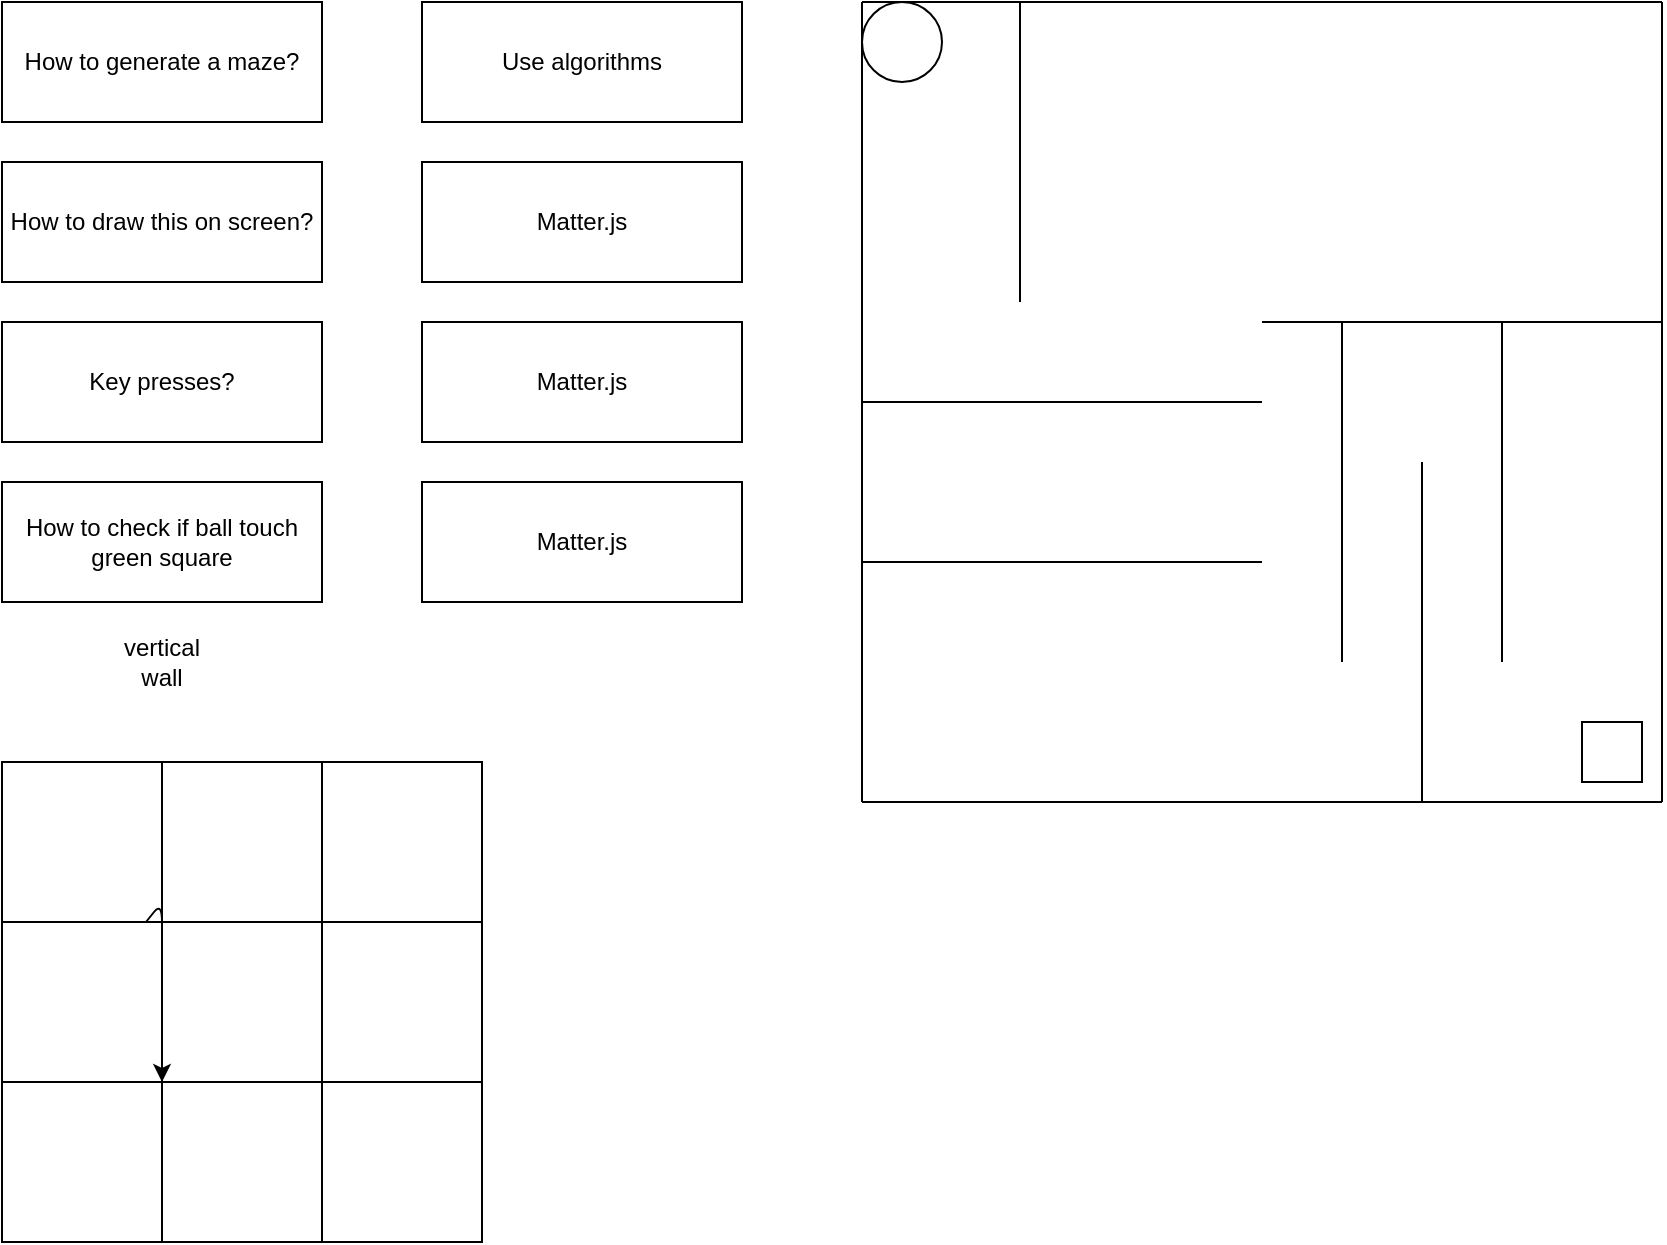 <mxfile version="13.6.5">
    <diagram id="zrhrkljangfNkkpOYkKW" name="Page-1">
        <mxGraphModel dx="414" dy="800" grid="1" gridSize="10" guides="1" tooltips="1" connect="1" arrows="1" fold="1" page="1" pageScale="1" pageWidth="827" pageHeight="1169" math="0" shadow="0">
            <root>
                <mxCell id="0"/>
                <mxCell id="1" parent="0"/>
                <mxCell id="6TNs5IJt0WAqAV3ZFJb_-1" value="Matter.js" style="rounded=0;whiteSpace=wrap;html=1;" parent="1" vertex="1">
                    <mxGeometry x="250" y="100" width="160" height="60" as="geometry"/>
                </mxCell>
                <mxCell id="6TNs5IJt0WAqAV3ZFJb_-2" value="How to generate a maze?" style="rounded=0;whiteSpace=wrap;html=1;" parent="1" vertex="1">
                    <mxGeometry x="40" y="20" width="160" height="60" as="geometry"/>
                </mxCell>
                <mxCell id="6TNs5IJt0WAqAV3ZFJb_-3" value="Use algorithms" style="rounded=0;whiteSpace=wrap;html=1;" parent="1" vertex="1">
                    <mxGeometry x="250" y="20" width="160" height="60" as="geometry"/>
                </mxCell>
                <mxCell id="6TNs5IJt0WAqAV3ZFJb_-4" value="How to draw this on screen?" style="rounded=0;whiteSpace=wrap;html=1;" parent="1" vertex="1">
                    <mxGeometry x="40" y="100" width="160" height="60" as="geometry"/>
                </mxCell>
                <mxCell id="6TNs5IJt0WAqAV3ZFJb_-5" value="Key presses?" style="rounded=0;whiteSpace=wrap;html=1;" parent="1" vertex="1">
                    <mxGeometry x="40" y="180" width="160" height="60" as="geometry"/>
                </mxCell>
                <mxCell id="6TNs5IJt0WAqAV3ZFJb_-6" value="How to check if ball touch green square" style="rounded=0;whiteSpace=wrap;html=1;" parent="1" vertex="1">
                    <mxGeometry x="40" y="260" width="160" height="60" as="geometry"/>
                </mxCell>
                <mxCell id="6TNs5IJt0WAqAV3ZFJb_-7" value="Matter.js" style="rounded=0;whiteSpace=wrap;html=1;" parent="1" vertex="1">
                    <mxGeometry x="250" y="180" width="160" height="60" as="geometry"/>
                </mxCell>
                <mxCell id="6TNs5IJt0WAqAV3ZFJb_-8" value="Matter.js" style="rounded=0;whiteSpace=wrap;html=1;" parent="1" vertex="1">
                    <mxGeometry x="250" y="260" width="160" height="60" as="geometry"/>
                </mxCell>
                <mxCell id="6TNs5IJt0WAqAV3ZFJb_-9" value="" style="endArrow=none;html=1;" parent="1" edge="1">
                    <mxGeometry width="50" height="50" relative="1" as="geometry">
                        <mxPoint x="470" y="420" as="sourcePoint"/>
                        <mxPoint x="470" y="20" as="targetPoint"/>
                        <Array as="points"/>
                    </mxGeometry>
                </mxCell>
                <mxCell id="6TNs5IJt0WAqAV3ZFJb_-10" value="" style="endArrow=none;html=1;" parent="1" edge="1">
                    <mxGeometry width="50" height="50" relative="1" as="geometry">
                        <mxPoint x="470" y="420" as="sourcePoint"/>
                        <mxPoint x="870" y="420" as="targetPoint"/>
                        <Array as="points"/>
                    </mxGeometry>
                </mxCell>
                <mxCell id="6TNs5IJt0WAqAV3ZFJb_-11" value="" style="endArrow=none;html=1;" parent="1" edge="1">
                    <mxGeometry width="50" height="50" relative="1" as="geometry">
                        <mxPoint x="870" y="420" as="sourcePoint"/>
                        <mxPoint x="870" y="20" as="targetPoint"/>
                        <Array as="points"/>
                    </mxGeometry>
                </mxCell>
                <mxCell id="6TNs5IJt0WAqAV3ZFJb_-12" value="" style="endArrow=none;html=1;" parent="1" edge="1">
                    <mxGeometry width="50" height="50" relative="1" as="geometry">
                        <mxPoint x="470" y="20" as="sourcePoint"/>
                        <mxPoint x="870" y="20" as="targetPoint"/>
                        <Array as="points"/>
                    </mxGeometry>
                </mxCell>
                <mxCell id="6TNs5IJt0WAqAV3ZFJb_-13" value="" style="ellipse;whiteSpace=wrap;html=1;aspect=fixed;" parent="1" vertex="1">
                    <mxGeometry x="470" y="20" width="40" height="40" as="geometry"/>
                </mxCell>
                <mxCell id="6TNs5IJt0WAqAV3ZFJb_-14" value="" style="whiteSpace=wrap;html=1;aspect=fixed;" parent="1" vertex="1">
                    <mxGeometry x="830" y="380" width="30" height="30" as="geometry"/>
                </mxCell>
                <mxCell id="6TNs5IJt0WAqAV3ZFJb_-15" value="" style="endArrow=none;html=1;" parent="1" edge="1">
                    <mxGeometry width="50" height="50" relative="1" as="geometry">
                        <mxPoint x="790" y="350" as="sourcePoint"/>
                        <mxPoint x="790" y="180" as="targetPoint"/>
                        <Array as="points">
                            <mxPoint x="790" y="270"/>
                        </Array>
                    </mxGeometry>
                </mxCell>
                <mxCell id="6TNs5IJt0WAqAV3ZFJb_-16" value="" style="endArrow=none;html=1;" parent="1" edge="1">
                    <mxGeometry width="50" height="50" relative="1" as="geometry">
                        <mxPoint x="670" y="180" as="sourcePoint"/>
                        <mxPoint x="870" y="180" as="targetPoint"/>
                        <Array as="points"/>
                    </mxGeometry>
                </mxCell>
                <mxCell id="6TNs5IJt0WAqAV3ZFJb_-17" value="" style="endArrow=none;html=1;" parent="1" edge="1">
                    <mxGeometry width="50" height="50" relative="1" as="geometry">
                        <mxPoint x="549" y="170" as="sourcePoint"/>
                        <mxPoint x="549" y="20" as="targetPoint"/>
                        <Array as="points">
                            <mxPoint x="549" y="110"/>
                        </Array>
                    </mxGeometry>
                </mxCell>
                <mxCell id="6TNs5IJt0WAqAV3ZFJb_-18" value="" style="endArrow=none;html=1;" parent="1" edge="1">
                    <mxGeometry width="50" height="50" relative="1" as="geometry">
                        <mxPoint x="470" y="220" as="sourcePoint"/>
                        <mxPoint x="670" y="220" as="targetPoint"/>
                        <Array as="points"/>
                    </mxGeometry>
                </mxCell>
                <mxCell id="6TNs5IJt0WAqAV3ZFJb_-19" value="" style="endArrow=none;html=1;" parent="1" edge="1">
                    <mxGeometry width="50" height="50" relative="1" as="geometry">
                        <mxPoint x="470" y="300" as="sourcePoint"/>
                        <mxPoint x="670" y="300" as="targetPoint"/>
                        <Array as="points"/>
                    </mxGeometry>
                </mxCell>
                <mxCell id="6TNs5IJt0WAqAV3ZFJb_-20" value="" style="endArrow=none;html=1;" parent="1" edge="1">
                    <mxGeometry width="50" height="50" relative="1" as="geometry">
                        <mxPoint x="710" y="350" as="sourcePoint"/>
                        <mxPoint x="710" y="180" as="targetPoint"/>
                        <Array as="points">
                            <mxPoint x="710" y="270"/>
                        </Array>
                    </mxGeometry>
                </mxCell>
                <mxCell id="6TNs5IJt0WAqAV3ZFJb_-21" value="" style="endArrow=none;html=1;" parent="1" edge="1">
                    <mxGeometry width="50" height="50" relative="1" as="geometry">
                        <mxPoint x="750" y="420" as="sourcePoint"/>
                        <mxPoint x="750" y="250" as="targetPoint"/>
                        <Array as="points">
                            <mxPoint x="750" y="340"/>
                        </Array>
                    </mxGeometry>
                </mxCell>
                <mxCell id="2" value="" style="rounded=0;whiteSpace=wrap;html=1;" vertex="1" parent="1">
                    <mxGeometry x="40" y="400" width="80" height="80" as="geometry"/>
                </mxCell>
                <mxCell id="3" value="" style="rounded=0;whiteSpace=wrap;html=1;" vertex="1" parent="1">
                    <mxGeometry x="120" y="400" width="80" height="80" as="geometry"/>
                </mxCell>
                <mxCell id="4" value="" style="rounded=0;whiteSpace=wrap;html=1;" vertex="1" parent="1">
                    <mxGeometry x="200" y="400" width="80" height="80" as="geometry"/>
                </mxCell>
                <mxCell id="6" value="" style="rounded=0;whiteSpace=wrap;html=1;" vertex="1" parent="1">
                    <mxGeometry x="40" y="480" width="80" height="80" as="geometry"/>
                </mxCell>
                <mxCell id="7" value="" style="rounded=0;whiteSpace=wrap;html=1;" vertex="1" parent="1">
                    <mxGeometry x="120" y="480" width="80" height="80" as="geometry"/>
                </mxCell>
                <mxCell id="8" value="" style="rounded=0;whiteSpace=wrap;html=1;" vertex="1" parent="1">
                    <mxGeometry x="200" y="480" width="80" height="80" as="geometry"/>
                </mxCell>
                <mxCell id="9" value="" style="rounded=0;whiteSpace=wrap;html=1;" vertex="1" parent="1">
                    <mxGeometry x="40" y="560" width="80" height="80" as="geometry"/>
                </mxCell>
                <mxCell id="10" value="" style="rounded=0;whiteSpace=wrap;html=1;" vertex="1" parent="1">
                    <mxGeometry x="120" y="560" width="80" height="80" as="geometry"/>
                </mxCell>
                <mxCell id="11" value="" style="rounded=0;whiteSpace=wrap;html=1;" vertex="1" parent="1">
                    <mxGeometry x="200" y="560" width="80" height="80" as="geometry"/>
                </mxCell>
                <mxCell id="12" value="vertical wall&lt;br&gt;" style="text;html=1;strokeColor=none;fillColor=none;align=center;verticalAlign=middle;whiteSpace=wrap;rounded=0;" vertex="1" parent="1">
                    <mxGeometry x="100" y="340" width="40" height="20" as="geometry"/>
                </mxCell>
                <mxCell id="13" value="" style="endArrow=classic;html=1;entryX=1;entryY=0;entryDx=0;entryDy=0;" edge="1" parent="1" source="6" target="9">
                    <mxGeometry width="50" height="50" relative="1" as="geometry">
                        <mxPoint x="110" y="530" as="sourcePoint"/>
                        <mxPoint x="160" y="480" as="targetPoint"/>
                        <Array as="points">
                            <mxPoint x="120" y="470"/>
                            <mxPoint x="120" y="530"/>
                        </Array>
                    </mxGeometry>
                </mxCell>
            </root>
        </mxGraphModel>
    </diagram>
</mxfile>